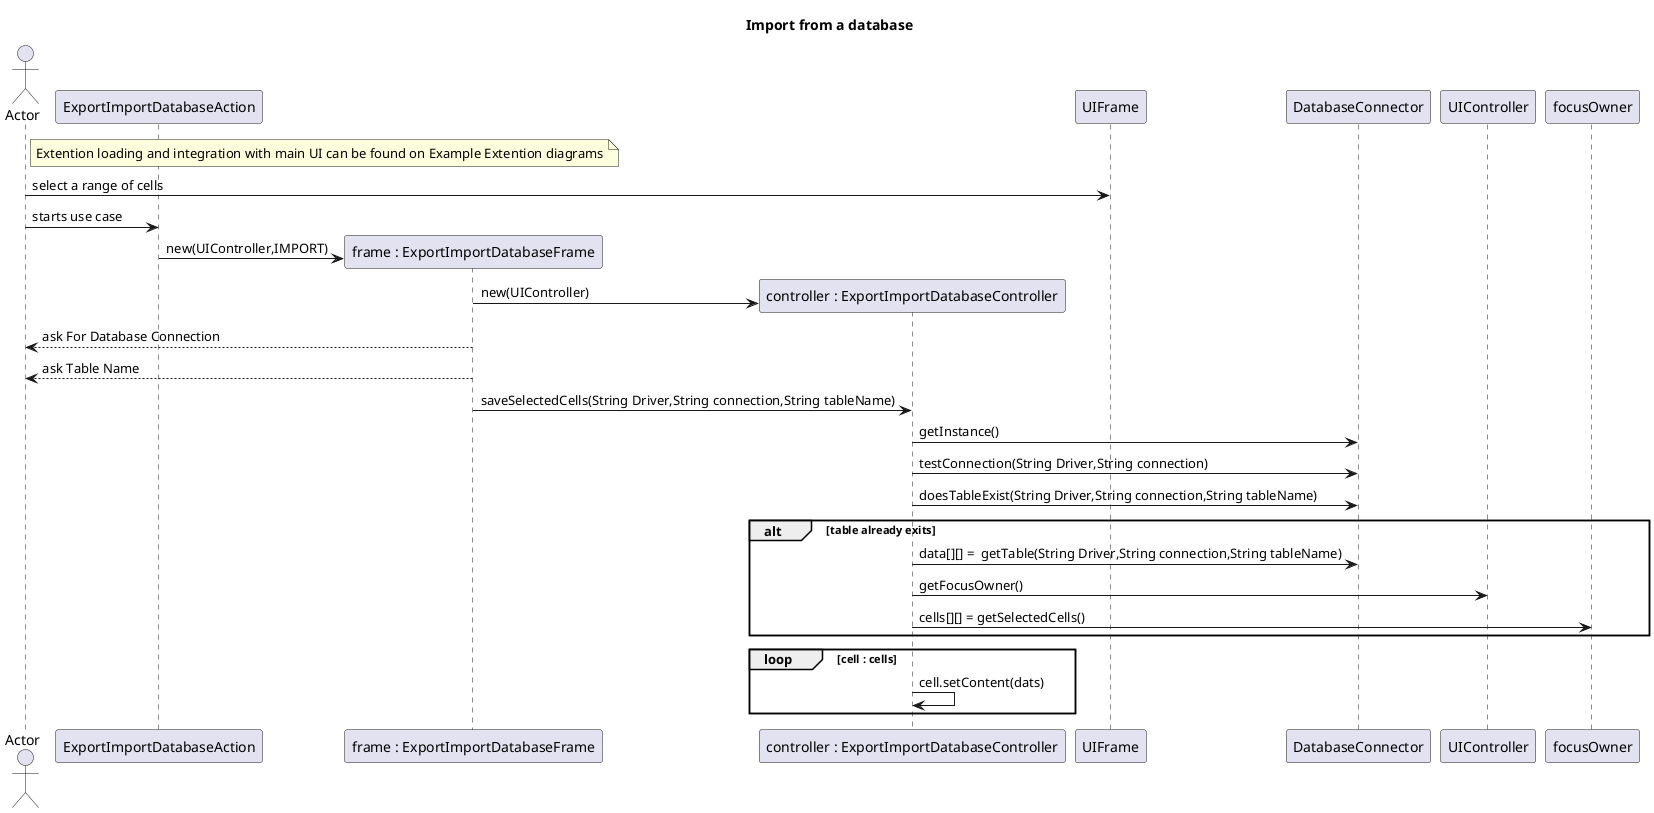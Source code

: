 @startuml doc-files/design_IPC_4_3_Import.png
title Import from a database
actor Actor

  participant "ExportImportDatabaseAction" as Action
  participant "frame : ExportImportDatabaseFrame" as Frame
  participant "controller : ExportImportDatabaseController" as Controller

  note right of Actor
        Extention loading and integration with main UI can be found on Example Extention diagrams
  end note

  Actor-> UIFrame : select a range of cells
  Actor -> Action : starts use case
  create Frame
  Action -> Frame : new(UIController,IMPORT)
  create Controller
  Frame -> Controller : new(UIController)
  Frame --> Actor : ask For Database Connection
  Frame --> Actor : ask Table Name
  Frame -> Controller : saveSelectedCells(String Driver,String connection,String tableName)
  Controller -> DatabaseConnector : getInstance()
  Controller -> DatabaseConnector : testConnection(String Driver,String connection)
  Controller -> DatabaseConnector : doesTableExist(String Driver,String connection,String tableName)
  alt table already exits
  Controller -> DatabaseConnector : data[][] =  getTable(String Driver,String connection,String tableName)
  Controller -> UIController : getFocusOwner()
  Controller -> focusOwner : cells[][] = getSelectedCells()
  end
  loop cell : cells
  Controller -> Controller : cell.setContent(dats)
  end
@enduml